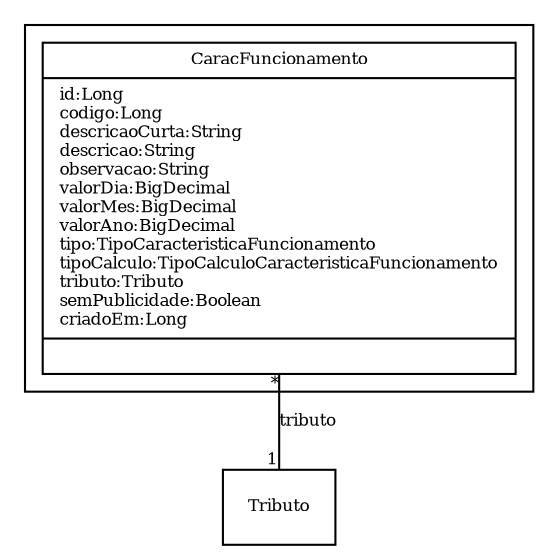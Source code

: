 digraph G{
fontname = "Times-Roman"
fontsize = 8

node [
        fontname = "Times-Roman"
        fontsize = 8
        shape = "record"
]

edge [
        fontname = "Times-Roman"
        fontsize = 8
]

subgraph clusterCARACTERISTICA_DE_FUNCIONAMENTO
{
CaracFuncionamento [label = "{CaracFuncionamento|id:Long\lcodigo:Long\ldescricaoCurta:String\ldescricao:String\lobservacao:String\lvalorDia:BigDecimal\lvalorMes:BigDecimal\lvalorAno:BigDecimal\ltipo:TipoCaracteristicaFuncionamento\ltipoCalculo:TipoCalculoCaracteristicaFuncionamento\ltributo:Tributo\lsemPublicidade:Boolean\lcriadoEm:Long\l|\l}"]
}
edge [arrowhead = "none" headlabel = "1" taillabel = "*"] CaracFuncionamento -> Tributo [label = "tributo"]
}
